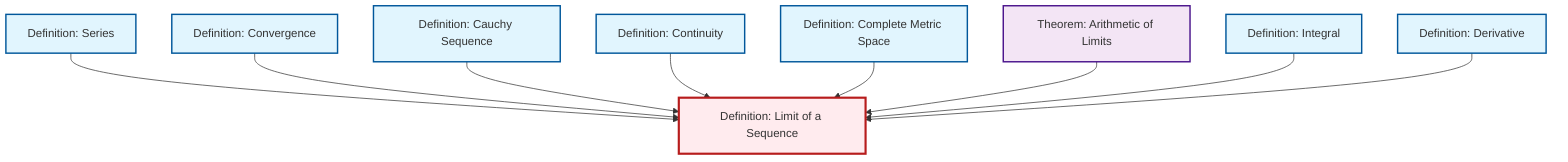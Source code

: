 graph TD
    classDef definition fill:#e1f5fe,stroke:#01579b,stroke-width:2px
    classDef theorem fill:#f3e5f5,stroke:#4a148c,stroke-width:2px
    classDef axiom fill:#fff3e0,stroke:#e65100,stroke-width:2px
    classDef example fill:#e8f5e9,stroke:#1b5e20,stroke-width:2px
    classDef current fill:#ffebee,stroke:#b71c1c,stroke-width:3px
    def-cauchy-sequence["Definition: Cauchy Sequence"]:::definition
    def-limit["Definition: Limit of a Sequence"]:::definition
    def-integral["Definition: Integral"]:::definition
    def-convergence["Definition: Convergence"]:::definition
    def-complete-metric-space["Definition: Complete Metric Space"]:::definition
    def-continuity["Definition: Continuity"]:::definition
    def-derivative["Definition: Derivative"]:::definition
    def-series["Definition: Series"]:::definition
    thm-limit-arithmetic["Theorem: Arithmetic of Limits"]:::theorem
    def-series --> def-limit
    def-convergence --> def-limit
    def-cauchy-sequence --> def-limit
    def-continuity --> def-limit
    def-complete-metric-space --> def-limit
    thm-limit-arithmetic --> def-limit
    def-integral --> def-limit
    def-derivative --> def-limit
    class def-limit current